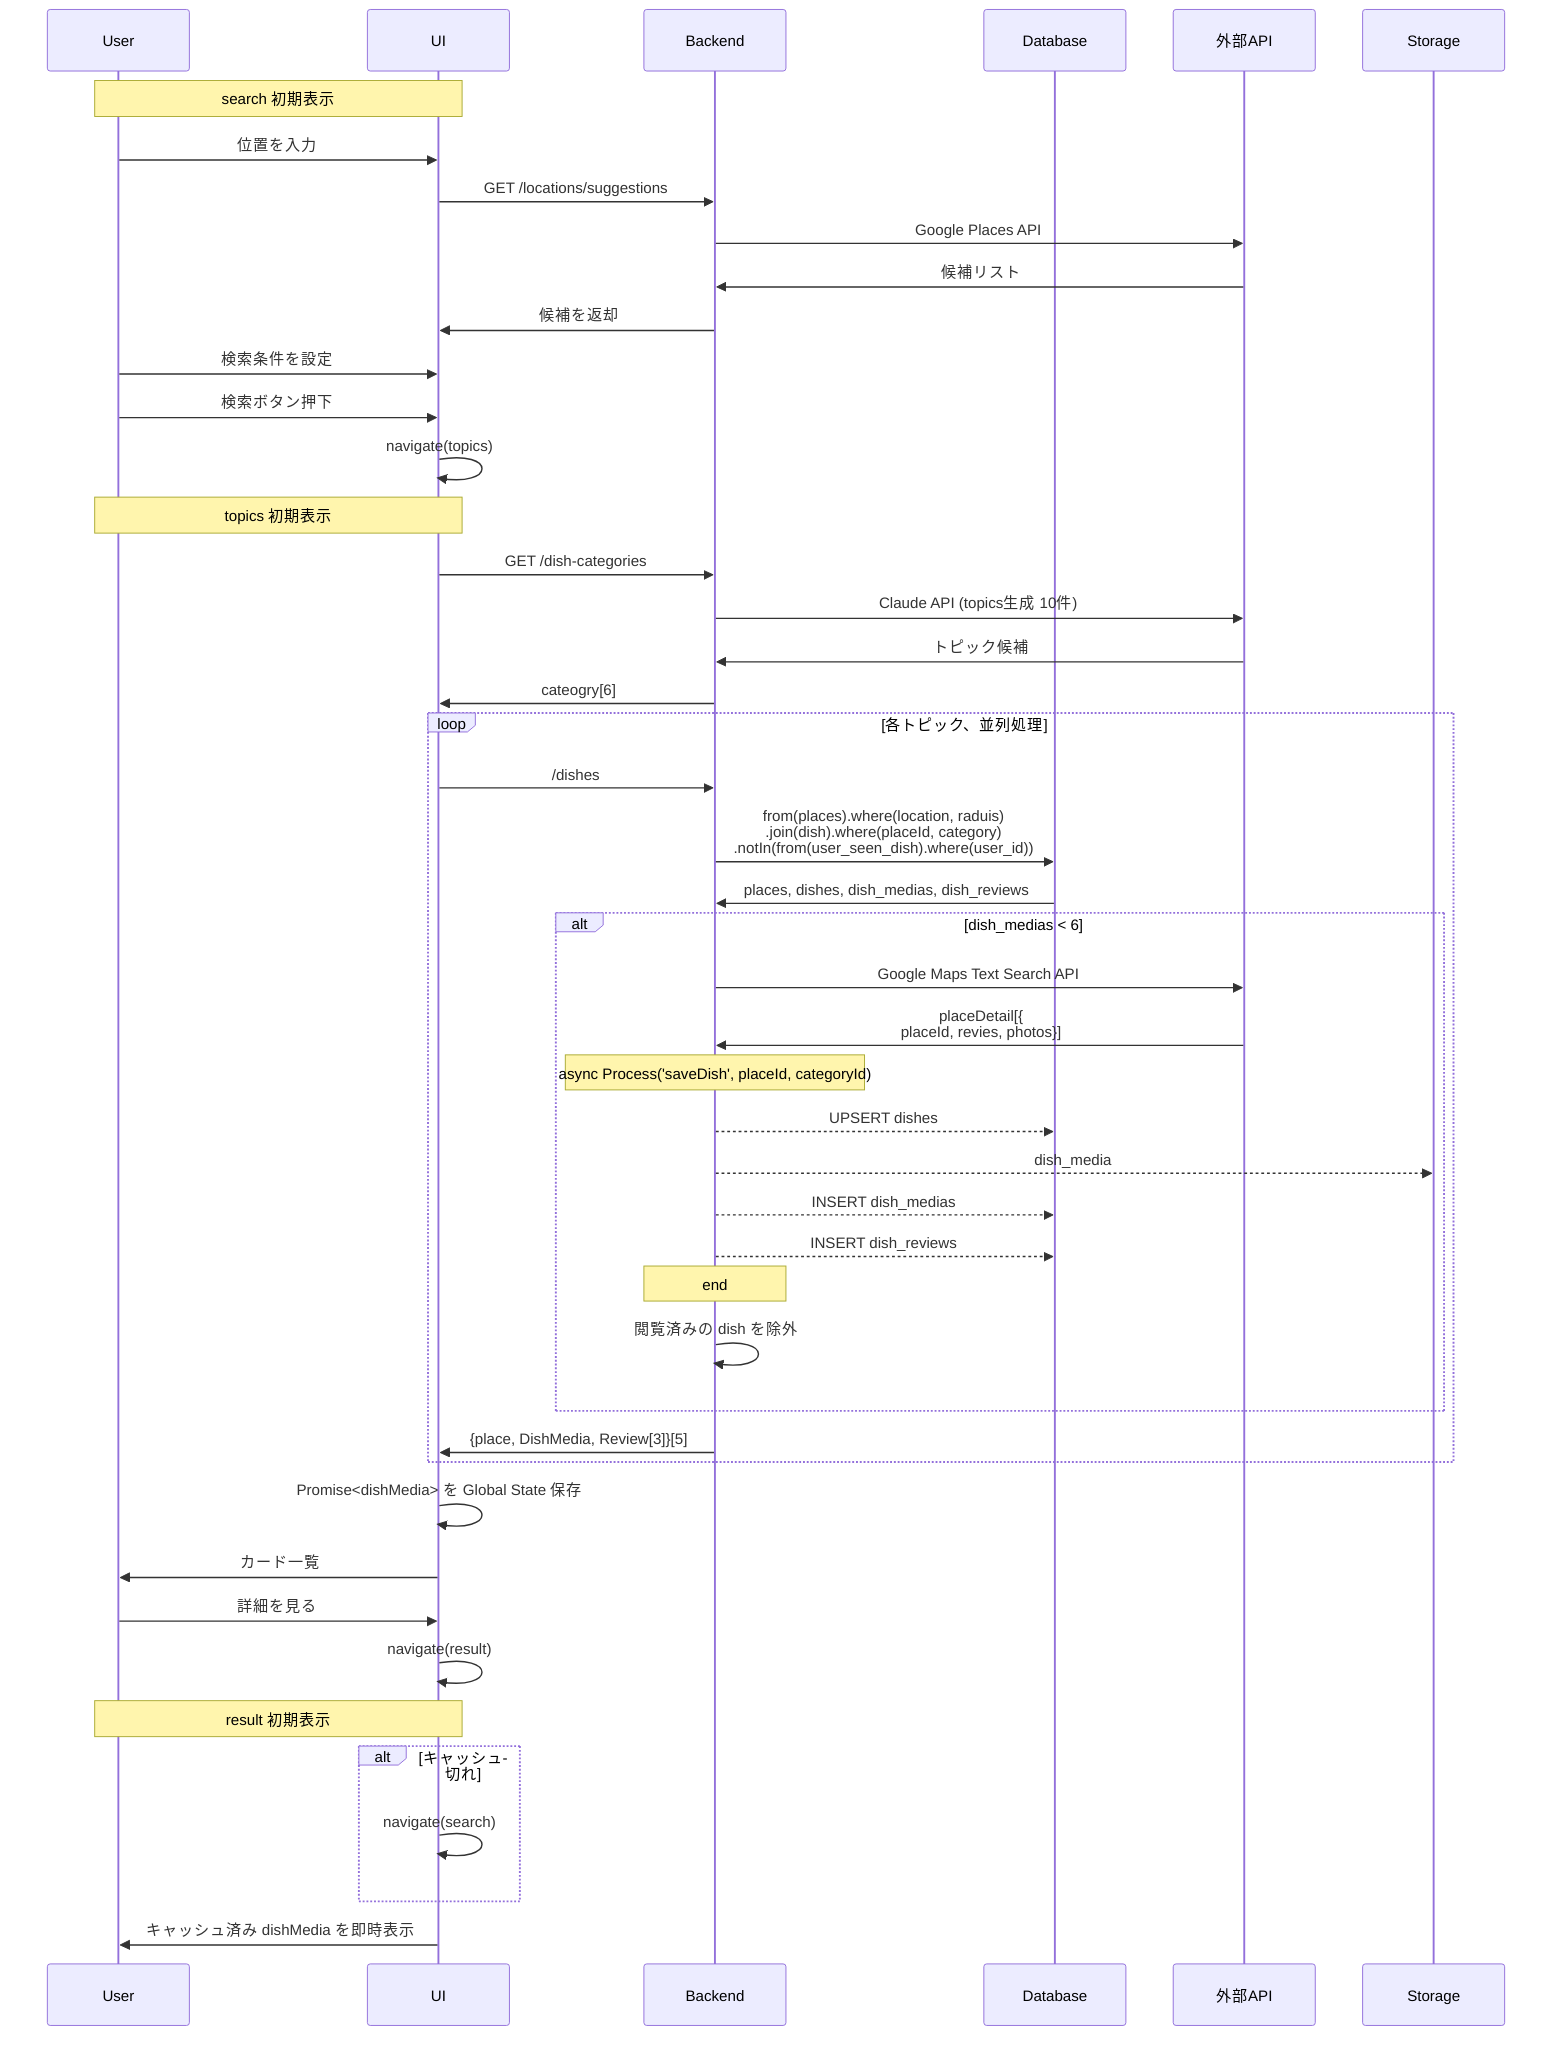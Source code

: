 sequenceDiagram
    participant User
    participant UI
    participant Backend
    participant Database
    participant 外部API
    participant Storage

    %% search/index
    Note over User,UI: search 初期表示
    User ->> UI: 位置を入力
        UI ->> Backend: GET /locations/suggestions
            Backend ->> 外部API: Google Places API
                外部API ->> Backend: 候補リスト
            Backend ->> UI: 候補を返却
    User ->> UI: 検索条件を設定
    User ->> UI: 検索ボタン押下
        UI ->> UI: navigate(topics)

    %% search/topics
    Note over User,UI: topics 初期表示
        UI ->> Backend: GET /dish-categories
            Backend ->> 外部API: Claude API (topics生成 10件)
                外部API ->> Backend: トピック候補
            Backend ->> UI: cateogry[6]
        loop 各トピック、並列処理
            UI ->> Backend: /dishes
                Backend ->> Database: from(places).where(location, raduis)<br>.join(dish).where(placeId, category)<br>.notIn(from(user_seen_dish).where(user_id))
                    Database ->> Backend: places, dishes, dish_medias, dish_reviews
                alt dish_medias < 6
                    Backend ->> 外部API: Google Maps Text Search API
                        外部API ->> Backend: placeDetail[{<br>placeId, revies, photos}]
                    Note over Backend: async Process('saveDish', placeId, categoryId)
                        Backend -->> Database: UPSERT dishes
                        Backend -->> Storage: dish_media
                        Backend -->> Database: INSERT dish_medias
                        Backend -->> Database: INSERT dish_reviews
                    Note over Backend: end
                    Backend ->> Backend: 閲覧済みの dish を除外
                end
                Backend ->> UI: {place, DishMedia, Review[3]}[5]
        end
        UI ->> UI: Promise<dishMedia> を Global State 保存
        UI ->> User: カード一覧

    User ->> UI: 詳細を見る
        UI ->> UI: navigate(result)

    %% search/result
    Note over User,UI: result 初期表示
        alt キャッシュ切れ
            UI ->> UI: navigate(search)
        end
        UI ->> User: キャッシュ済み dishMedia を即時表示